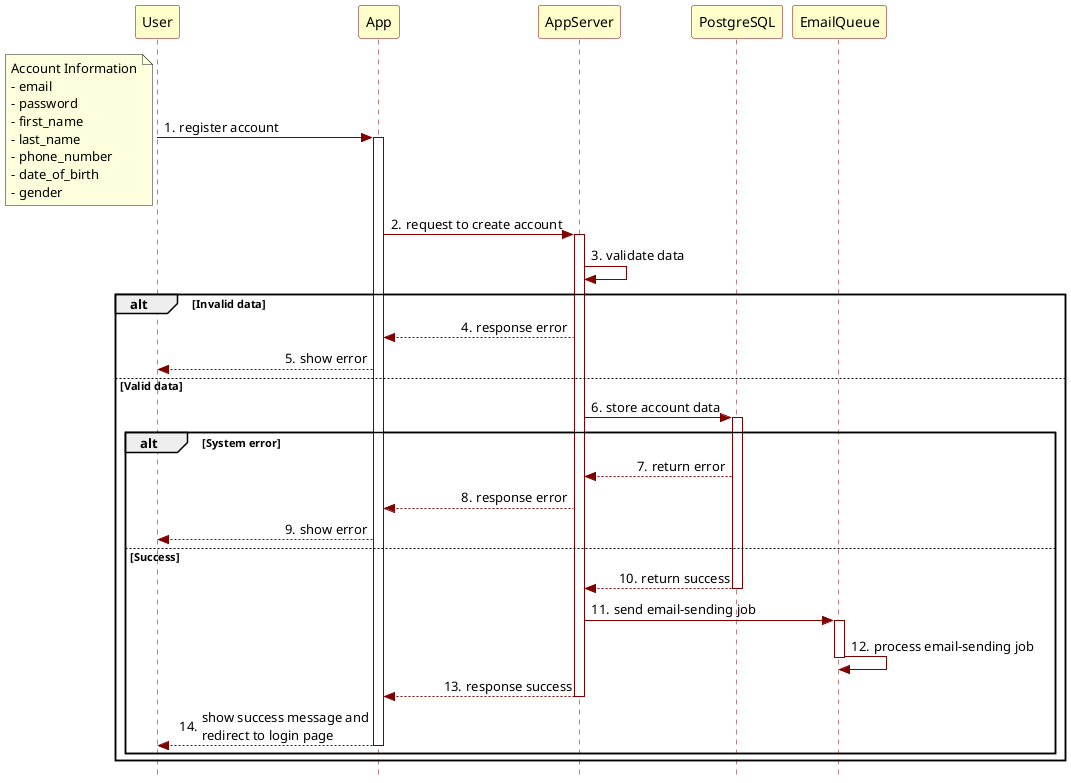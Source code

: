 @startuml Email Queue
autonumber "#."
skinparam style strictuml
skinparam sequenceMessageAlign direction

skinparam sequence {
    ParticipantBorderColor Maroon
    ParticipantBackgroundColor BUSINESS
    LifeLineBorderColor Maroon
    ArrowColor Maroon
}

participant User as user
participant App as app
participant AppServer as app_server
participant PostgreSQL as postgresql
participant EmailQueue as email_queue

user -> app: register account
note left
    Account Information
    - email
    - password
    - first_name
    - last_name
    - phone_number
    - date_of_birth
    - gender
end note

activate app

app -> app_server: request to create account

activate app_server

app_server -> app_server: validate data

alt Invalid data
    app_server --> app: response error
    app --> user: show error
else Valid data
    app_server -> postgresql: store account data
    activate postgresql

    alt System error
        postgresql --> app_server: return error
        app_server --> app: response error
        app --> user: show error

    else Success
        postgresql --> app_server: return success
        deactivate postgresql
        app_server -> email_queue: send email-sending job
        activate email_queue
        email_queue -> email_queue: process email-sending job
        deactivate email_queue
        app_server --> app: response success
        deactivate app_server
        app --> user: show success message and \nredirect to login page
        deactivate app
    end
end

@enduml